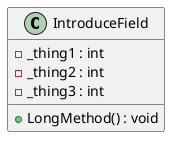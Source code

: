 @startuml
class IntroduceField {
    - _thing1 : int
    - _thing2 : int
    - _thing3 : int
    + LongMethod() : void
}
@enduml
